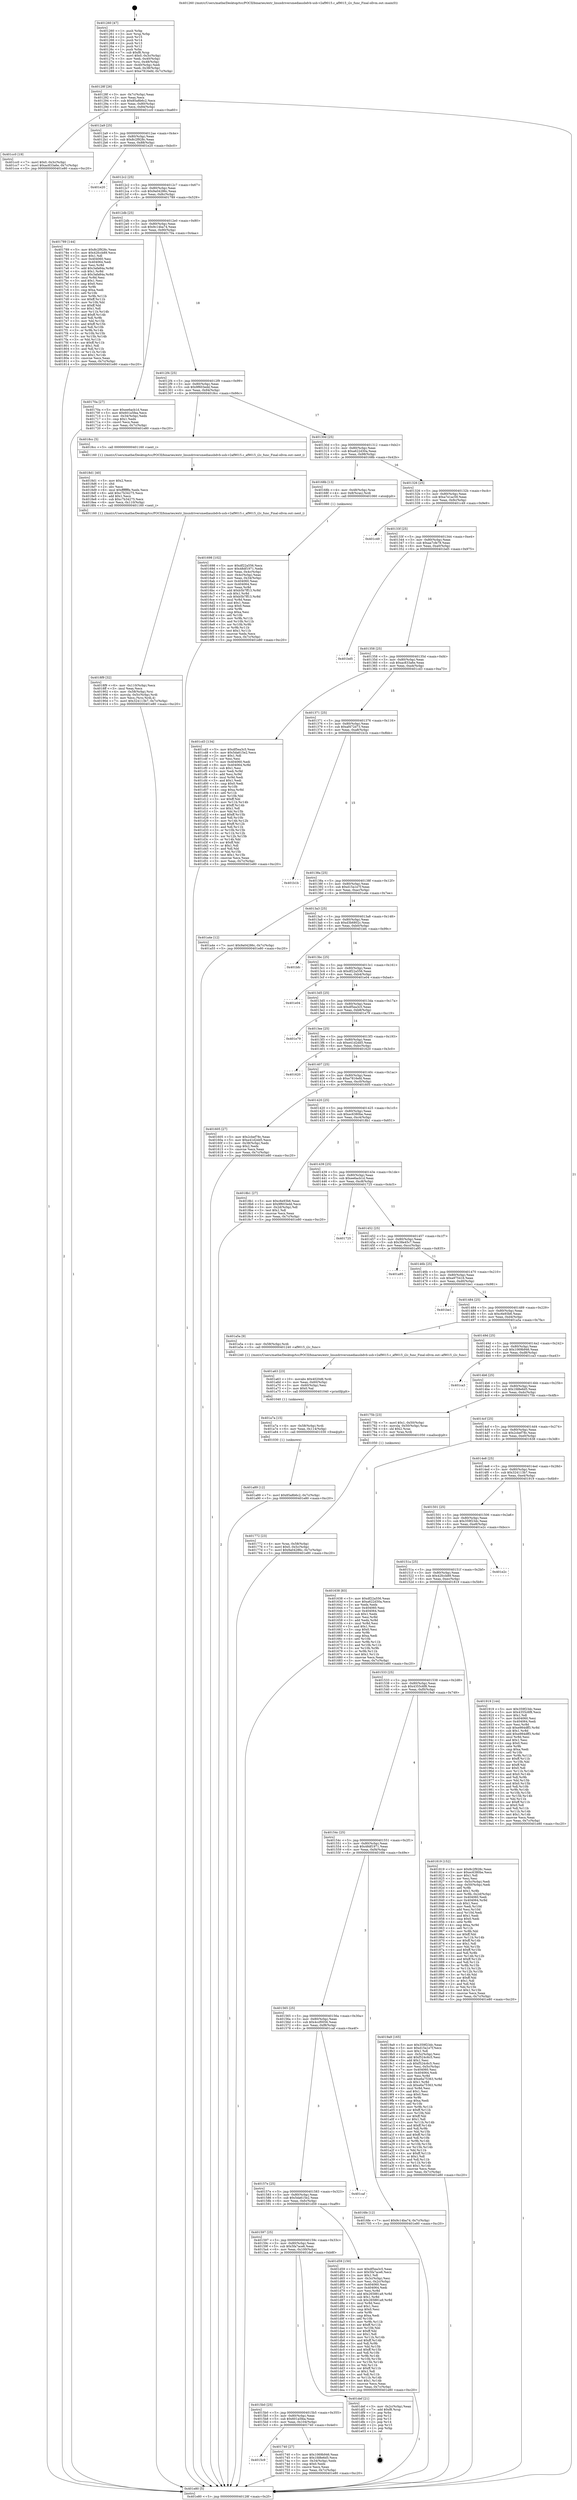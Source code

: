 digraph "0x401260" {
  label = "0x401260 (/mnt/c/Users/mathe/Desktop/tcc/POCII/binaries/extr_linuxdriversmediausbdvb-usb-v2af9015.c_af9015_i2c_func_Final-ollvm.out::main(0))"
  labelloc = "t"
  node[shape=record]

  Entry [label="",width=0.3,height=0.3,shape=circle,fillcolor=black,style=filled]
  "0x40128f" [label="{
     0x40128f [26]\l
     | [instrs]\l
     &nbsp;&nbsp;0x40128f \<+3\>: mov -0x7c(%rbp),%eax\l
     &nbsp;&nbsp;0x401292 \<+2\>: mov %eax,%ecx\l
     &nbsp;&nbsp;0x401294 \<+6\>: sub $0x85a8b6c2,%ecx\l
     &nbsp;&nbsp;0x40129a \<+3\>: mov %eax,-0x80(%rbp)\l
     &nbsp;&nbsp;0x40129d \<+6\>: mov %ecx,-0x84(%rbp)\l
     &nbsp;&nbsp;0x4012a3 \<+6\>: je 0000000000401cc0 \<main+0xa60\>\l
  }"]
  "0x401cc0" [label="{
     0x401cc0 [19]\l
     | [instrs]\l
     &nbsp;&nbsp;0x401cc0 \<+7\>: movl $0x0,-0x3c(%rbp)\l
     &nbsp;&nbsp;0x401cc7 \<+7\>: movl $0xac833a6e,-0x7c(%rbp)\l
     &nbsp;&nbsp;0x401cce \<+5\>: jmp 0000000000401e80 \<main+0xc20\>\l
  }"]
  "0x4012a9" [label="{
     0x4012a9 [25]\l
     | [instrs]\l
     &nbsp;&nbsp;0x4012a9 \<+5\>: jmp 00000000004012ae \<main+0x4e\>\l
     &nbsp;&nbsp;0x4012ae \<+3\>: mov -0x80(%rbp),%eax\l
     &nbsp;&nbsp;0x4012b1 \<+5\>: sub $0x8c2f928c,%eax\l
     &nbsp;&nbsp;0x4012b6 \<+6\>: mov %eax,-0x88(%rbp)\l
     &nbsp;&nbsp;0x4012bc \<+6\>: je 0000000000401e20 \<main+0xbc0\>\l
  }"]
  Exit [label="",width=0.3,height=0.3,shape=circle,fillcolor=black,style=filled,peripheries=2]
  "0x401e20" [label="{
     0x401e20\l
  }", style=dashed]
  "0x4012c2" [label="{
     0x4012c2 [25]\l
     | [instrs]\l
     &nbsp;&nbsp;0x4012c2 \<+5\>: jmp 00000000004012c7 \<main+0x67\>\l
     &nbsp;&nbsp;0x4012c7 \<+3\>: mov -0x80(%rbp),%eax\l
     &nbsp;&nbsp;0x4012ca \<+5\>: sub $0x9a04286c,%eax\l
     &nbsp;&nbsp;0x4012cf \<+6\>: mov %eax,-0x8c(%rbp)\l
     &nbsp;&nbsp;0x4012d5 \<+6\>: je 0000000000401789 \<main+0x529\>\l
  }"]
  "0x401a89" [label="{
     0x401a89 [12]\l
     | [instrs]\l
     &nbsp;&nbsp;0x401a89 \<+7\>: movl $0x85a8b6c2,-0x7c(%rbp)\l
     &nbsp;&nbsp;0x401a90 \<+5\>: jmp 0000000000401e80 \<main+0xc20\>\l
  }"]
  "0x401789" [label="{
     0x401789 [144]\l
     | [instrs]\l
     &nbsp;&nbsp;0x401789 \<+5\>: mov $0x8c2f928c,%eax\l
     &nbsp;&nbsp;0x40178e \<+5\>: mov $0x42fccb89,%ecx\l
     &nbsp;&nbsp;0x401793 \<+2\>: mov $0x1,%dl\l
     &nbsp;&nbsp;0x401795 \<+7\>: mov 0x404060,%esi\l
     &nbsp;&nbsp;0x40179c \<+7\>: mov 0x404064,%edi\l
     &nbsp;&nbsp;0x4017a3 \<+3\>: mov %esi,%r8d\l
     &nbsp;&nbsp;0x4017a6 \<+7\>: add $0x3afa84a,%r8d\l
     &nbsp;&nbsp;0x4017ad \<+4\>: sub $0x1,%r8d\l
     &nbsp;&nbsp;0x4017b1 \<+7\>: sub $0x3afa84a,%r8d\l
     &nbsp;&nbsp;0x4017b8 \<+4\>: imul %r8d,%esi\l
     &nbsp;&nbsp;0x4017bc \<+3\>: and $0x1,%esi\l
     &nbsp;&nbsp;0x4017bf \<+3\>: cmp $0x0,%esi\l
     &nbsp;&nbsp;0x4017c2 \<+4\>: sete %r9b\l
     &nbsp;&nbsp;0x4017c6 \<+3\>: cmp $0xa,%edi\l
     &nbsp;&nbsp;0x4017c9 \<+4\>: setl %r10b\l
     &nbsp;&nbsp;0x4017cd \<+3\>: mov %r9b,%r11b\l
     &nbsp;&nbsp;0x4017d0 \<+4\>: xor $0xff,%r11b\l
     &nbsp;&nbsp;0x4017d4 \<+3\>: mov %r10b,%bl\l
     &nbsp;&nbsp;0x4017d7 \<+3\>: xor $0xff,%bl\l
     &nbsp;&nbsp;0x4017da \<+3\>: xor $0x1,%dl\l
     &nbsp;&nbsp;0x4017dd \<+3\>: mov %r11b,%r14b\l
     &nbsp;&nbsp;0x4017e0 \<+4\>: and $0xff,%r14b\l
     &nbsp;&nbsp;0x4017e4 \<+3\>: and %dl,%r9b\l
     &nbsp;&nbsp;0x4017e7 \<+3\>: mov %bl,%r15b\l
     &nbsp;&nbsp;0x4017ea \<+4\>: and $0xff,%r15b\l
     &nbsp;&nbsp;0x4017ee \<+3\>: and %dl,%r10b\l
     &nbsp;&nbsp;0x4017f1 \<+3\>: or %r9b,%r14b\l
     &nbsp;&nbsp;0x4017f4 \<+3\>: or %r10b,%r15b\l
     &nbsp;&nbsp;0x4017f7 \<+3\>: xor %r15b,%r14b\l
     &nbsp;&nbsp;0x4017fa \<+3\>: or %bl,%r11b\l
     &nbsp;&nbsp;0x4017fd \<+4\>: xor $0xff,%r11b\l
     &nbsp;&nbsp;0x401801 \<+3\>: or $0x1,%dl\l
     &nbsp;&nbsp;0x401804 \<+3\>: and %dl,%r11b\l
     &nbsp;&nbsp;0x401807 \<+3\>: or %r11b,%r14b\l
     &nbsp;&nbsp;0x40180a \<+4\>: test $0x1,%r14b\l
     &nbsp;&nbsp;0x40180e \<+3\>: cmovne %ecx,%eax\l
     &nbsp;&nbsp;0x401811 \<+3\>: mov %eax,-0x7c(%rbp)\l
     &nbsp;&nbsp;0x401814 \<+5\>: jmp 0000000000401e80 \<main+0xc20\>\l
  }"]
  "0x4012db" [label="{
     0x4012db [25]\l
     | [instrs]\l
     &nbsp;&nbsp;0x4012db \<+5\>: jmp 00000000004012e0 \<main+0x80\>\l
     &nbsp;&nbsp;0x4012e0 \<+3\>: mov -0x80(%rbp),%eax\l
     &nbsp;&nbsp;0x4012e3 \<+5\>: sub $0x9c14ba74,%eax\l
     &nbsp;&nbsp;0x4012e8 \<+6\>: mov %eax,-0x90(%rbp)\l
     &nbsp;&nbsp;0x4012ee \<+6\>: je 000000000040170a \<main+0x4aa\>\l
  }"]
  "0x401a7a" [label="{
     0x401a7a [15]\l
     | [instrs]\l
     &nbsp;&nbsp;0x401a7a \<+4\>: mov -0x58(%rbp),%rdi\l
     &nbsp;&nbsp;0x401a7e \<+6\>: mov %eax,-0x114(%rbp)\l
     &nbsp;&nbsp;0x401a84 \<+5\>: call 0000000000401030 \<free@plt\>\l
     | [calls]\l
     &nbsp;&nbsp;0x401030 \{1\} (unknown)\l
  }"]
  "0x40170a" [label="{
     0x40170a [27]\l
     | [instrs]\l
     &nbsp;&nbsp;0x40170a \<+5\>: mov $0xee6acb1d,%eax\l
     &nbsp;&nbsp;0x40170f \<+5\>: mov $0x601a5fea,%ecx\l
     &nbsp;&nbsp;0x401714 \<+3\>: mov -0x34(%rbp),%edx\l
     &nbsp;&nbsp;0x401717 \<+3\>: cmp $0x1,%edx\l
     &nbsp;&nbsp;0x40171a \<+3\>: cmovl %ecx,%eax\l
     &nbsp;&nbsp;0x40171d \<+3\>: mov %eax,-0x7c(%rbp)\l
     &nbsp;&nbsp;0x401720 \<+5\>: jmp 0000000000401e80 \<main+0xc20\>\l
  }"]
  "0x4012f4" [label="{
     0x4012f4 [25]\l
     | [instrs]\l
     &nbsp;&nbsp;0x4012f4 \<+5\>: jmp 00000000004012f9 \<main+0x99\>\l
     &nbsp;&nbsp;0x4012f9 \<+3\>: mov -0x80(%rbp),%eax\l
     &nbsp;&nbsp;0x4012fc \<+5\>: sub $0x9f603edd,%eax\l
     &nbsp;&nbsp;0x401301 \<+6\>: mov %eax,-0x94(%rbp)\l
     &nbsp;&nbsp;0x401307 \<+6\>: je 00000000004018cc \<main+0x66c\>\l
  }"]
  "0x401a63" [label="{
     0x401a63 [23]\l
     | [instrs]\l
     &nbsp;&nbsp;0x401a63 \<+10\>: movabs $0x4020d6,%rdi\l
     &nbsp;&nbsp;0x401a6d \<+3\>: mov %eax,-0x60(%rbp)\l
     &nbsp;&nbsp;0x401a70 \<+3\>: mov -0x60(%rbp),%esi\l
     &nbsp;&nbsp;0x401a73 \<+2\>: mov $0x0,%al\l
     &nbsp;&nbsp;0x401a75 \<+5\>: call 0000000000401040 \<printf@plt\>\l
     | [calls]\l
     &nbsp;&nbsp;0x401040 \{1\} (unknown)\l
  }"]
  "0x4018cc" [label="{
     0x4018cc [5]\l
     | [instrs]\l
     &nbsp;&nbsp;0x4018cc \<+5\>: call 0000000000401160 \<next_i\>\l
     | [calls]\l
     &nbsp;&nbsp;0x401160 \{1\} (/mnt/c/Users/mathe/Desktop/tcc/POCII/binaries/extr_linuxdriversmediausbdvb-usb-v2af9015.c_af9015_i2c_func_Final-ollvm.out::next_i)\l
  }"]
  "0x40130d" [label="{
     0x40130d [25]\l
     | [instrs]\l
     &nbsp;&nbsp;0x40130d \<+5\>: jmp 0000000000401312 \<main+0xb2\>\l
     &nbsp;&nbsp;0x401312 \<+3\>: mov -0x80(%rbp),%eax\l
     &nbsp;&nbsp;0x401315 \<+5\>: sub $0xa622d30a,%eax\l
     &nbsp;&nbsp;0x40131a \<+6\>: mov %eax,-0x98(%rbp)\l
     &nbsp;&nbsp;0x401320 \<+6\>: je 000000000040168b \<main+0x42b\>\l
  }"]
  "0x4018f9" [label="{
     0x4018f9 [32]\l
     | [instrs]\l
     &nbsp;&nbsp;0x4018f9 \<+6\>: mov -0x110(%rbp),%ecx\l
     &nbsp;&nbsp;0x4018ff \<+3\>: imul %eax,%ecx\l
     &nbsp;&nbsp;0x401902 \<+4\>: mov -0x58(%rbp),%rsi\l
     &nbsp;&nbsp;0x401906 \<+4\>: movslq -0x5c(%rbp),%rdi\l
     &nbsp;&nbsp;0x40190a \<+3\>: mov %ecx,(%rsi,%rdi,4)\l
     &nbsp;&nbsp;0x40190d \<+7\>: movl $0x324113b7,-0x7c(%rbp)\l
     &nbsp;&nbsp;0x401914 \<+5\>: jmp 0000000000401e80 \<main+0xc20\>\l
  }"]
  "0x40168b" [label="{
     0x40168b [13]\l
     | [instrs]\l
     &nbsp;&nbsp;0x40168b \<+4\>: mov -0x48(%rbp),%rax\l
     &nbsp;&nbsp;0x40168f \<+4\>: mov 0x8(%rax),%rdi\l
     &nbsp;&nbsp;0x401693 \<+5\>: call 0000000000401060 \<atoi@plt\>\l
     | [calls]\l
     &nbsp;&nbsp;0x401060 \{1\} (unknown)\l
  }"]
  "0x401326" [label="{
     0x401326 [25]\l
     | [instrs]\l
     &nbsp;&nbsp;0x401326 \<+5\>: jmp 000000000040132b \<main+0xcb\>\l
     &nbsp;&nbsp;0x40132b \<+3\>: mov -0x80(%rbp),%eax\l
     &nbsp;&nbsp;0x40132e \<+5\>: sub $0xa7e1ac59,%eax\l
     &nbsp;&nbsp;0x401333 \<+6\>: mov %eax,-0x9c(%rbp)\l
     &nbsp;&nbsp;0x401339 \<+6\>: je 0000000000401c49 \<main+0x9e9\>\l
  }"]
  "0x4018d1" [label="{
     0x4018d1 [40]\l
     | [instrs]\l
     &nbsp;&nbsp;0x4018d1 \<+5\>: mov $0x2,%ecx\l
     &nbsp;&nbsp;0x4018d6 \<+1\>: cltd\l
     &nbsp;&nbsp;0x4018d7 \<+2\>: idiv %ecx\l
     &nbsp;&nbsp;0x4018d9 \<+6\>: imul $0xfffffffe,%edx,%ecx\l
     &nbsp;&nbsp;0x4018df \<+6\>: add $0xc7b34275,%ecx\l
     &nbsp;&nbsp;0x4018e5 \<+3\>: add $0x1,%ecx\l
     &nbsp;&nbsp;0x4018e8 \<+6\>: sub $0xc7b34275,%ecx\l
     &nbsp;&nbsp;0x4018ee \<+6\>: mov %ecx,-0x110(%rbp)\l
     &nbsp;&nbsp;0x4018f4 \<+5\>: call 0000000000401160 \<next_i\>\l
     | [calls]\l
     &nbsp;&nbsp;0x401160 \{1\} (/mnt/c/Users/mathe/Desktop/tcc/POCII/binaries/extr_linuxdriversmediausbdvb-usb-v2af9015.c_af9015_i2c_func_Final-ollvm.out::next_i)\l
  }"]
  "0x401c49" [label="{
     0x401c49\l
  }", style=dashed]
  "0x40133f" [label="{
     0x40133f [25]\l
     | [instrs]\l
     &nbsp;&nbsp;0x40133f \<+5\>: jmp 0000000000401344 \<main+0xe4\>\l
     &nbsp;&nbsp;0x401344 \<+3\>: mov -0x80(%rbp),%eax\l
     &nbsp;&nbsp;0x401347 \<+5\>: sub $0xaa7cfe78,%eax\l
     &nbsp;&nbsp;0x40134c \<+6\>: mov %eax,-0xa0(%rbp)\l
     &nbsp;&nbsp;0x401352 \<+6\>: je 0000000000401bd5 \<main+0x975\>\l
  }"]
  "0x401772" [label="{
     0x401772 [23]\l
     | [instrs]\l
     &nbsp;&nbsp;0x401772 \<+4\>: mov %rax,-0x58(%rbp)\l
     &nbsp;&nbsp;0x401776 \<+7\>: movl $0x0,-0x5c(%rbp)\l
     &nbsp;&nbsp;0x40177d \<+7\>: movl $0x9a04286c,-0x7c(%rbp)\l
     &nbsp;&nbsp;0x401784 \<+5\>: jmp 0000000000401e80 \<main+0xc20\>\l
  }"]
  "0x401bd5" [label="{
     0x401bd5\l
  }", style=dashed]
  "0x401358" [label="{
     0x401358 [25]\l
     | [instrs]\l
     &nbsp;&nbsp;0x401358 \<+5\>: jmp 000000000040135d \<main+0xfd\>\l
     &nbsp;&nbsp;0x40135d \<+3\>: mov -0x80(%rbp),%eax\l
     &nbsp;&nbsp;0x401360 \<+5\>: sub $0xac833a6e,%eax\l
     &nbsp;&nbsp;0x401365 \<+6\>: mov %eax,-0xa4(%rbp)\l
     &nbsp;&nbsp;0x40136b \<+6\>: je 0000000000401cd3 \<main+0xa73\>\l
  }"]
  "0x4015c9" [label="{
     0x4015c9\l
  }", style=dashed]
  "0x401cd3" [label="{
     0x401cd3 [134]\l
     | [instrs]\l
     &nbsp;&nbsp;0x401cd3 \<+5\>: mov $0xdf5ea3c5,%eax\l
     &nbsp;&nbsp;0x401cd8 \<+5\>: mov $0x5da615e2,%ecx\l
     &nbsp;&nbsp;0x401cdd \<+2\>: mov $0x1,%dl\l
     &nbsp;&nbsp;0x401cdf \<+2\>: xor %esi,%esi\l
     &nbsp;&nbsp;0x401ce1 \<+7\>: mov 0x404060,%edi\l
     &nbsp;&nbsp;0x401ce8 \<+8\>: mov 0x404064,%r8d\l
     &nbsp;&nbsp;0x401cf0 \<+3\>: sub $0x1,%esi\l
     &nbsp;&nbsp;0x401cf3 \<+3\>: mov %edi,%r9d\l
     &nbsp;&nbsp;0x401cf6 \<+3\>: add %esi,%r9d\l
     &nbsp;&nbsp;0x401cf9 \<+4\>: imul %r9d,%edi\l
     &nbsp;&nbsp;0x401cfd \<+3\>: and $0x1,%edi\l
     &nbsp;&nbsp;0x401d00 \<+3\>: cmp $0x0,%edi\l
     &nbsp;&nbsp;0x401d03 \<+4\>: sete %r10b\l
     &nbsp;&nbsp;0x401d07 \<+4\>: cmp $0xa,%r8d\l
     &nbsp;&nbsp;0x401d0b \<+4\>: setl %r11b\l
     &nbsp;&nbsp;0x401d0f \<+3\>: mov %r10b,%bl\l
     &nbsp;&nbsp;0x401d12 \<+3\>: xor $0xff,%bl\l
     &nbsp;&nbsp;0x401d15 \<+3\>: mov %r11b,%r14b\l
     &nbsp;&nbsp;0x401d18 \<+4\>: xor $0xff,%r14b\l
     &nbsp;&nbsp;0x401d1c \<+3\>: xor $0x1,%dl\l
     &nbsp;&nbsp;0x401d1f \<+3\>: mov %bl,%r15b\l
     &nbsp;&nbsp;0x401d22 \<+4\>: and $0xff,%r15b\l
     &nbsp;&nbsp;0x401d26 \<+3\>: and %dl,%r10b\l
     &nbsp;&nbsp;0x401d29 \<+3\>: mov %r14b,%r12b\l
     &nbsp;&nbsp;0x401d2c \<+4\>: and $0xff,%r12b\l
     &nbsp;&nbsp;0x401d30 \<+3\>: and %dl,%r11b\l
     &nbsp;&nbsp;0x401d33 \<+3\>: or %r10b,%r15b\l
     &nbsp;&nbsp;0x401d36 \<+3\>: or %r11b,%r12b\l
     &nbsp;&nbsp;0x401d39 \<+3\>: xor %r12b,%r15b\l
     &nbsp;&nbsp;0x401d3c \<+3\>: or %r14b,%bl\l
     &nbsp;&nbsp;0x401d3f \<+3\>: xor $0xff,%bl\l
     &nbsp;&nbsp;0x401d42 \<+3\>: or $0x1,%dl\l
     &nbsp;&nbsp;0x401d45 \<+2\>: and %dl,%bl\l
     &nbsp;&nbsp;0x401d47 \<+3\>: or %bl,%r15b\l
     &nbsp;&nbsp;0x401d4a \<+4\>: test $0x1,%r15b\l
     &nbsp;&nbsp;0x401d4e \<+3\>: cmovne %ecx,%eax\l
     &nbsp;&nbsp;0x401d51 \<+3\>: mov %eax,-0x7c(%rbp)\l
     &nbsp;&nbsp;0x401d54 \<+5\>: jmp 0000000000401e80 \<main+0xc20\>\l
  }"]
  "0x401371" [label="{
     0x401371 [25]\l
     | [instrs]\l
     &nbsp;&nbsp;0x401371 \<+5\>: jmp 0000000000401376 \<main+0x116\>\l
     &nbsp;&nbsp;0x401376 \<+3\>: mov -0x80(%rbp),%eax\l
     &nbsp;&nbsp;0x401379 \<+5\>: sub $0xaf472d73,%eax\l
     &nbsp;&nbsp;0x40137e \<+6\>: mov %eax,-0xa8(%rbp)\l
     &nbsp;&nbsp;0x401384 \<+6\>: je 0000000000401b1b \<main+0x8bb\>\l
  }"]
  "0x401740" [label="{
     0x401740 [27]\l
     | [instrs]\l
     &nbsp;&nbsp;0x401740 \<+5\>: mov $0x1069b946,%eax\l
     &nbsp;&nbsp;0x401745 \<+5\>: mov $0x1fd8e6d5,%ecx\l
     &nbsp;&nbsp;0x40174a \<+3\>: mov -0x34(%rbp),%edx\l
     &nbsp;&nbsp;0x40174d \<+3\>: cmp $0x0,%edx\l
     &nbsp;&nbsp;0x401750 \<+3\>: cmove %ecx,%eax\l
     &nbsp;&nbsp;0x401753 \<+3\>: mov %eax,-0x7c(%rbp)\l
     &nbsp;&nbsp;0x401756 \<+5\>: jmp 0000000000401e80 \<main+0xc20\>\l
  }"]
  "0x401b1b" [label="{
     0x401b1b\l
  }", style=dashed]
  "0x40138a" [label="{
     0x40138a [25]\l
     | [instrs]\l
     &nbsp;&nbsp;0x40138a \<+5\>: jmp 000000000040138f \<main+0x12f\>\l
     &nbsp;&nbsp;0x40138f \<+3\>: mov -0x80(%rbp),%eax\l
     &nbsp;&nbsp;0x401392 \<+5\>: sub $0xd15a1e7f,%eax\l
     &nbsp;&nbsp;0x401397 \<+6\>: mov %eax,-0xac(%rbp)\l
     &nbsp;&nbsp;0x40139d \<+6\>: je 0000000000401a4e \<main+0x7ee\>\l
  }"]
  "0x4015b0" [label="{
     0x4015b0 [25]\l
     | [instrs]\l
     &nbsp;&nbsp;0x4015b0 \<+5\>: jmp 00000000004015b5 \<main+0x355\>\l
     &nbsp;&nbsp;0x4015b5 \<+3\>: mov -0x80(%rbp),%eax\l
     &nbsp;&nbsp;0x4015b8 \<+5\>: sub $0x601a5fea,%eax\l
     &nbsp;&nbsp;0x4015bd \<+6\>: mov %eax,-0x104(%rbp)\l
     &nbsp;&nbsp;0x4015c3 \<+6\>: je 0000000000401740 \<main+0x4e0\>\l
  }"]
  "0x401a4e" [label="{
     0x401a4e [12]\l
     | [instrs]\l
     &nbsp;&nbsp;0x401a4e \<+7\>: movl $0x9a04286c,-0x7c(%rbp)\l
     &nbsp;&nbsp;0x401a55 \<+5\>: jmp 0000000000401e80 \<main+0xc20\>\l
  }"]
  "0x4013a3" [label="{
     0x4013a3 [25]\l
     | [instrs]\l
     &nbsp;&nbsp;0x4013a3 \<+5\>: jmp 00000000004013a8 \<main+0x148\>\l
     &nbsp;&nbsp;0x4013a8 \<+3\>: mov -0x80(%rbp),%eax\l
     &nbsp;&nbsp;0x4013ab \<+5\>: sub $0xd3b6802c,%eax\l
     &nbsp;&nbsp;0x4013b0 \<+6\>: mov %eax,-0xb0(%rbp)\l
     &nbsp;&nbsp;0x4013b6 \<+6\>: je 0000000000401bfc \<main+0x99c\>\l
  }"]
  "0x401def" [label="{
     0x401def [21]\l
     | [instrs]\l
     &nbsp;&nbsp;0x401def \<+3\>: mov -0x2c(%rbp),%eax\l
     &nbsp;&nbsp;0x401df2 \<+7\>: add $0xf8,%rsp\l
     &nbsp;&nbsp;0x401df9 \<+1\>: pop %rbx\l
     &nbsp;&nbsp;0x401dfa \<+2\>: pop %r12\l
     &nbsp;&nbsp;0x401dfc \<+2\>: pop %r13\l
     &nbsp;&nbsp;0x401dfe \<+2\>: pop %r14\l
     &nbsp;&nbsp;0x401e00 \<+2\>: pop %r15\l
     &nbsp;&nbsp;0x401e02 \<+1\>: pop %rbp\l
     &nbsp;&nbsp;0x401e03 \<+1\>: ret\l
  }"]
  "0x401bfc" [label="{
     0x401bfc\l
  }", style=dashed]
  "0x4013bc" [label="{
     0x4013bc [25]\l
     | [instrs]\l
     &nbsp;&nbsp;0x4013bc \<+5\>: jmp 00000000004013c1 \<main+0x161\>\l
     &nbsp;&nbsp;0x4013c1 \<+3\>: mov -0x80(%rbp),%eax\l
     &nbsp;&nbsp;0x4013c4 \<+5\>: sub $0xdf22a556,%eax\l
     &nbsp;&nbsp;0x4013c9 \<+6\>: mov %eax,-0xb4(%rbp)\l
     &nbsp;&nbsp;0x4013cf \<+6\>: je 0000000000401e04 \<main+0xba4\>\l
  }"]
  "0x401597" [label="{
     0x401597 [25]\l
     | [instrs]\l
     &nbsp;&nbsp;0x401597 \<+5\>: jmp 000000000040159c \<main+0x33c\>\l
     &nbsp;&nbsp;0x40159c \<+3\>: mov -0x80(%rbp),%eax\l
     &nbsp;&nbsp;0x40159f \<+5\>: sub $0x5fa7ace6,%eax\l
     &nbsp;&nbsp;0x4015a4 \<+6\>: mov %eax,-0x100(%rbp)\l
     &nbsp;&nbsp;0x4015aa \<+6\>: je 0000000000401def \<main+0xb8f\>\l
  }"]
  "0x401e04" [label="{
     0x401e04\l
  }", style=dashed]
  "0x4013d5" [label="{
     0x4013d5 [25]\l
     | [instrs]\l
     &nbsp;&nbsp;0x4013d5 \<+5\>: jmp 00000000004013da \<main+0x17a\>\l
     &nbsp;&nbsp;0x4013da \<+3\>: mov -0x80(%rbp),%eax\l
     &nbsp;&nbsp;0x4013dd \<+5\>: sub $0xdf5ea3c5,%eax\l
     &nbsp;&nbsp;0x4013e2 \<+6\>: mov %eax,-0xb8(%rbp)\l
     &nbsp;&nbsp;0x4013e8 \<+6\>: je 0000000000401e79 \<main+0xc19\>\l
  }"]
  "0x401d59" [label="{
     0x401d59 [150]\l
     | [instrs]\l
     &nbsp;&nbsp;0x401d59 \<+5\>: mov $0xdf5ea3c5,%eax\l
     &nbsp;&nbsp;0x401d5e \<+5\>: mov $0x5fa7ace6,%ecx\l
     &nbsp;&nbsp;0x401d63 \<+2\>: mov $0x1,%dl\l
     &nbsp;&nbsp;0x401d65 \<+3\>: mov -0x3c(%rbp),%esi\l
     &nbsp;&nbsp;0x401d68 \<+3\>: mov %esi,-0x2c(%rbp)\l
     &nbsp;&nbsp;0x401d6b \<+7\>: mov 0x404060,%esi\l
     &nbsp;&nbsp;0x401d72 \<+7\>: mov 0x404064,%edi\l
     &nbsp;&nbsp;0x401d79 \<+3\>: mov %esi,%r8d\l
     &nbsp;&nbsp;0x401d7c \<+7\>: add $0x265881a9,%r8d\l
     &nbsp;&nbsp;0x401d83 \<+4\>: sub $0x1,%r8d\l
     &nbsp;&nbsp;0x401d87 \<+7\>: sub $0x265881a9,%r8d\l
     &nbsp;&nbsp;0x401d8e \<+4\>: imul %r8d,%esi\l
     &nbsp;&nbsp;0x401d92 \<+3\>: and $0x1,%esi\l
     &nbsp;&nbsp;0x401d95 \<+3\>: cmp $0x0,%esi\l
     &nbsp;&nbsp;0x401d98 \<+4\>: sete %r9b\l
     &nbsp;&nbsp;0x401d9c \<+3\>: cmp $0xa,%edi\l
     &nbsp;&nbsp;0x401d9f \<+4\>: setl %r10b\l
     &nbsp;&nbsp;0x401da3 \<+3\>: mov %r9b,%r11b\l
     &nbsp;&nbsp;0x401da6 \<+4\>: xor $0xff,%r11b\l
     &nbsp;&nbsp;0x401daa \<+3\>: mov %r10b,%bl\l
     &nbsp;&nbsp;0x401dad \<+3\>: xor $0xff,%bl\l
     &nbsp;&nbsp;0x401db0 \<+3\>: xor $0x1,%dl\l
     &nbsp;&nbsp;0x401db3 \<+3\>: mov %r11b,%r14b\l
     &nbsp;&nbsp;0x401db6 \<+4\>: and $0xff,%r14b\l
     &nbsp;&nbsp;0x401dba \<+3\>: and %dl,%r9b\l
     &nbsp;&nbsp;0x401dbd \<+3\>: mov %bl,%r15b\l
     &nbsp;&nbsp;0x401dc0 \<+4\>: and $0xff,%r15b\l
     &nbsp;&nbsp;0x401dc4 \<+3\>: and %dl,%r10b\l
     &nbsp;&nbsp;0x401dc7 \<+3\>: or %r9b,%r14b\l
     &nbsp;&nbsp;0x401dca \<+3\>: or %r10b,%r15b\l
     &nbsp;&nbsp;0x401dcd \<+3\>: xor %r15b,%r14b\l
     &nbsp;&nbsp;0x401dd0 \<+3\>: or %bl,%r11b\l
     &nbsp;&nbsp;0x401dd3 \<+4\>: xor $0xff,%r11b\l
     &nbsp;&nbsp;0x401dd7 \<+3\>: or $0x1,%dl\l
     &nbsp;&nbsp;0x401dda \<+3\>: and %dl,%r11b\l
     &nbsp;&nbsp;0x401ddd \<+3\>: or %r11b,%r14b\l
     &nbsp;&nbsp;0x401de0 \<+4\>: test $0x1,%r14b\l
     &nbsp;&nbsp;0x401de4 \<+3\>: cmovne %ecx,%eax\l
     &nbsp;&nbsp;0x401de7 \<+3\>: mov %eax,-0x7c(%rbp)\l
     &nbsp;&nbsp;0x401dea \<+5\>: jmp 0000000000401e80 \<main+0xc20\>\l
  }"]
  "0x401e79" [label="{
     0x401e79\l
  }", style=dashed]
  "0x4013ee" [label="{
     0x4013ee [25]\l
     | [instrs]\l
     &nbsp;&nbsp;0x4013ee \<+5\>: jmp 00000000004013f3 \<main+0x193\>\l
     &nbsp;&nbsp;0x4013f3 \<+3\>: mov -0x80(%rbp),%eax\l
     &nbsp;&nbsp;0x4013f6 \<+5\>: sub $0xe41d2dd5,%eax\l
     &nbsp;&nbsp;0x4013fb \<+6\>: mov %eax,-0xbc(%rbp)\l
     &nbsp;&nbsp;0x401401 \<+6\>: je 0000000000401620 \<main+0x3c0\>\l
  }"]
  "0x40157e" [label="{
     0x40157e [25]\l
     | [instrs]\l
     &nbsp;&nbsp;0x40157e \<+5\>: jmp 0000000000401583 \<main+0x323\>\l
     &nbsp;&nbsp;0x401583 \<+3\>: mov -0x80(%rbp),%eax\l
     &nbsp;&nbsp;0x401586 \<+5\>: sub $0x5da615e2,%eax\l
     &nbsp;&nbsp;0x40158b \<+6\>: mov %eax,-0xfc(%rbp)\l
     &nbsp;&nbsp;0x401591 \<+6\>: je 0000000000401d59 \<main+0xaf9\>\l
  }"]
  "0x401620" [label="{
     0x401620\l
  }", style=dashed]
  "0x401407" [label="{
     0x401407 [25]\l
     | [instrs]\l
     &nbsp;&nbsp;0x401407 \<+5\>: jmp 000000000040140c \<main+0x1ac\>\l
     &nbsp;&nbsp;0x40140c \<+3\>: mov -0x80(%rbp),%eax\l
     &nbsp;&nbsp;0x40140f \<+5\>: sub $0xe7816efd,%eax\l
     &nbsp;&nbsp;0x401414 \<+6\>: mov %eax,-0xc0(%rbp)\l
     &nbsp;&nbsp;0x40141a \<+6\>: je 0000000000401605 \<main+0x3a5\>\l
  }"]
  "0x401caf" [label="{
     0x401caf\l
  }", style=dashed]
  "0x401605" [label="{
     0x401605 [27]\l
     | [instrs]\l
     &nbsp;&nbsp;0x401605 \<+5\>: mov $0x2cbef78c,%eax\l
     &nbsp;&nbsp;0x40160a \<+5\>: mov $0xe41d2dd5,%ecx\l
     &nbsp;&nbsp;0x40160f \<+3\>: mov -0x38(%rbp),%edx\l
     &nbsp;&nbsp;0x401612 \<+3\>: cmp $0x2,%edx\l
     &nbsp;&nbsp;0x401615 \<+3\>: cmovne %ecx,%eax\l
     &nbsp;&nbsp;0x401618 \<+3\>: mov %eax,-0x7c(%rbp)\l
     &nbsp;&nbsp;0x40161b \<+5\>: jmp 0000000000401e80 \<main+0xc20\>\l
  }"]
  "0x401420" [label="{
     0x401420 [25]\l
     | [instrs]\l
     &nbsp;&nbsp;0x401420 \<+5\>: jmp 0000000000401425 \<main+0x1c5\>\l
     &nbsp;&nbsp;0x401425 \<+3\>: mov -0x80(%rbp),%eax\l
     &nbsp;&nbsp;0x401428 \<+5\>: sub $0xec6380be,%eax\l
     &nbsp;&nbsp;0x40142d \<+6\>: mov %eax,-0xc4(%rbp)\l
     &nbsp;&nbsp;0x401433 \<+6\>: je 00000000004018b1 \<main+0x651\>\l
  }"]
  "0x401e80" [label="{
     0x401e80 [5]\l
     | [instrs]\l
     &nbsp;&nbsp;0x401e80 \<+5\>: jmp 000000000040128f \<main+0x2f\>\l
  }"]
  "0x401260" [label="{
     0x401260 [47]\l
     | [instrs]\l
     &nbsp;&nbsp;0x401260 \<+1\>: push %rbp\l
     &nbsp;&nbsp;0x401261 \<+3\>: mov %rsp,%rbp\l
     &nbsp;&nbsp;0x401264 \<+2\>: push %r15\l
     &nbsp;&nbsp;0x401266 \<+2\>: push %r14\l
     &nbsp;&nbsp;0x401268 \<+2\>: push %r13\l
     &nbsp;&nbsp;0x40126a \<+2\>: push %r12\l
     &nbsp;&nbsp;0x40126c \<+1\>: push %rbx\l
     &nbsp;&nbsp;0x40126d \<+7\>: sub $0xf8,%rsp\l
     &nbsp;&nbsp;0x401274 \<+7\>: movl $0x0,-0x3c(%rbp)\l
     &nbsp;&nbsp;0x40127b \<+3\>: mov %edi,-0x40(%rbp)\l
     &nbsp;&nbsp;0x40127e \<+4\>: mov %rsi,-0x48(%rbp)\l
     &nbsp;&nbsp;0x401282 \<+3\>: mov -0x40(%rbp),%edi\l
     &nbsp;&nbsp;0x401285 \<+3\>: mov %edi,-0x38(%rbp)\l
     &nbsp;&nbsp;0x401288 \<+7\>: movl $0xe7816efd,-0x7c(%rbp)\l
  }"]
  "0x401565" [label="{
     0x401565 [25]\l
     | [instrs]\l
     &nbsp;&nbsp;0x401565 \<+5\>: jmp 000000000040156a \<main+0x30a\>\l
     &nbsp;&nbsp;0x40156a \<+3\>: mov -0x80(%rbp),%eax\l
     &nbsp;&nbsp;0x40156d \<+5\>: sub $0x4ccf0056,%eax\l
     &nbsp;&nbsp;0x401572 \<+6\>: mov %eax,-0xf8(%rbp)\l
     &nbsp;&nbsp;0x401578 \<+6\>: je 0000000000401caf \<main+0xa4f\>\l
  }"]
  "0x4018b1" [label="{
     0x4018b1 [27]\l
     | [instrs]\l
     &nbsp;&nbsp;0x4018b1 \<+5\>: mov $0xc6e93b6,%eax\l
     &nbsp;&nbsp;0x4018b6 \<+5\>: mov $0x9f603edd,%ecx\l
     &nbsp;&nbsp;0x4018bb \<+3\>: mov -0x2d(%rbp),%dl\l
     &nbsp;&nbsp;0x4018be \<+3\>: test $0x1,%dl\l
     &nbsp;&nbsp;0x4018c1 \<+3\>: cmovne %ecx,%eax\l
     &nbsp;&nbsp;0x4018c4 \<+3\>: mov %eax,-0x7c(%rbp)\l
     &nbsp;&nbsp;0x4018c7 \<+5\>: jmp 0000000000401e80 \<main+0xc20\>\l
  }"]
  "0x401439" [label="{
     0x401439 [25]\l
     | [instrs]\l
     &nbsp;&nbsp;0x401439 \<+5\>: jmp 000000000040143e \<main+0x1de\>\l
     &nbsp;&nbsp;0x40143e \<+3\>: mov -0x80(%rbp),%eax\l
     &nbsp;&nbsp;0x401441 \<+5\>: sub $0xee6acb1d,%eax\l
     &nbsp;&nbsp;0x401446 \<+6\>: mov %eax,-0xc8(%rbp)\l
     &nbsp;&nbsp;0x40144c \<+6\>: je 0000000000401725 \<main+0x4c5\>\l
  }"]
  "0x4016fe" [label="{
     0x4016fe [12]\l
     | [instrs]\l
     &nbsp;&nbsp;0x4016fe \<+7\>: movl $0x9c14ba74,-0x7c(%rbp)\l
     &nbsp;&nbsp;0x401705 \<+5\>: jmp 0000000000401e80 \<main+0xc20\>\l
  }"]
  "0x401725" [label="{
     0x401725\l
  }", style=dashed]
  "0x401452" [label="{
     0x401452 [25]\l
     | [instrs]\l
     &nbsp;&nbsp;0x401452 \<+5\>: jmp 0000000000401457 \<main+0x1f7\>\l
     &nbsp;&nbsp;0x401457 \<+3\>: mov -0x80(%rbp),%eax\l
     &nbsp;&nbsp;0x40145a \<+5\>: sub $0x38e45c7,%eax\l
     &nbsp;&nbsp;0x40145f \<+6\>: mov %eax,-0xcc(%rbp)\l
     &nbsp;&nbsp;0x401465 \<+6\>: je 0000000000401a95 \<main+0x835\>\l
  }"]
  "0x40154c" [label="{
     0x40154c [25]\l
     | [instrs]\l
     &nbsp;&nbsp;0x40154c \<+5\>: jmp 0000000000401551 \<main+0x2f1\>\l
     &nbsp;&nbsp;0x401551 \<+3\>: mov -0x80(%rbp),%eax\l
     &nbsp;&nbsp;0x401554 \<+5\>: sub $0x48df1971,%eax\l
     &nbsp;&nbsp;0x401559 \<+6\>: mov %eax,-0xf4(%rbp)\l
     &nbsp;&nbsp;0x40155f \<+6\>: je 00000000004016fe \<main+0x49e\>\l
  }"]
  "0x401a95" [label="{
     0x401a95\l
  }", style=dashed]
  "0x40146b" [label="{
     0x40146b [25]\l
     | [instrs]\l
     &nbsp;&nbsp;0x40146b \<+5\>: jmp 0000000000401470 \<main+0x210\>\l
     &nbsp;&nbsp;0x401470 \<+3\>: mov -0x80(%rbp),%eax\l
     &nbsp;&nbsp;0x401473 \<+5\>: sub $0xa975416,%eax\l
     &nbsp;&nbsp;0x401478 \<+6\>: mov %eax,-0xd0(%rbp)\l
     &nbsp;&nbsp;0x40147e \<+6\>: je 0000000000401be1 \<main+0x981\>\l
  }"]
  "0x4019a9" [label="{
     0x4019a9 [165]\l
     | [instrs]\l
     &nbsp;&nbsp;0x4019a9 \<+5\>: mov $0x359f23dc,%eax\l
     &nbsp;&nbsp;0x4019ae \<+5\>: mov $0xd15a1e7f,%ecx\l
     &nbsp;&nbsp;0x4019b3 \<+2\>: mov $0x1,%dl\l
     &nbsp;&nbsp;0x4019b5 \<+3\>: mov -0x5c(%rbp),%esi\l
     &nbsp;&nbsp;0x4019b8 \<+6\>: add $0xf524c6c5,%esi\l
     &nbsp;&nbsp;0x4019be \<+3\>: add $0x1,%esi\l
     &nbsp;&nbsp;0x4019c1 \<+6\>: sub $0xf524c6c5,%esi\l
     &nbsp;&nbsp;0x4019c7 \<+3\>: mov %esi,-0x5c(%rbp)\l
     &nbsp;&nbsp;0x4019ca \<+7\>: mov 0x404060,%esi\l
     &nbsp;&nbsp;0x4019d1 \<+7\>: mov 0x404064,%edi\l
     &nbsp;&nbsp;0x4019d8 \<+3\>: mov %esi,%r8d\l
     &nbsp;&nbsp;0x4019db \<+7\>: add $0xe6a75363,%r8d\l
     &nbsp;&nbsp;0x4019e2 \<+4\>: sub $0x1,%r8d\l
     &nbsp;&nbsp;0x4019e6 \<+7\>: sub $0xe6a75363,%r8d\l
     &nbsp;&nbsp;0x4019ed \<+4\>: imul %r8d,%esi\l
     &nbsp;&nbsp;0x4019f1 \<+3\>: and $0x1,%esi\l
     &nbsp;&nbsp;0x4019f4 \<+3\>: cmp $0x0,%esi\l
     &nbsp;&nbsp;0x4019f7 \<+4\>: sete %r9b\l
     &nbsp;&nbsp;0x4019fb \<+3\>: cmp $0xa,%edi\l
     &nbsp;&nbsp;0x4019fe \<+4\>: setl %r10b\l
     &nbsp;&nbsp;0x401a02 \<+3\>: mov %r9b,%r11b\l
     &nbsp;&nbsp;0x401a05 \<+4\>: xor $0xff,%r11b\l
     &nbsp;&nbsp;0x401a09 \<+3\>: mov %r10b,%bl\l
     &nbsp;&nbsp;0x401a0c \<+3\>: xor $0xff,%bl\l
     &nbsp;&nbsp;0x401a0f \<+3\>: xor $0x1,%dl\l
     &nbsp;&nbsp;0x401a12 \<+3\>: mov %r11b,%r14b\l
     &nbsp;&nbsp;0x401a15 \<+4\>: and $0xff,%r14b\l
     &nbsp;&nbsp;0x401a19 \<+3\>: and %dl,%r9b\l
     &nbsp;&nbsp;0x401a1c \<+3\>: mov %bl,%r15b\l
     &nbsp;&nbsp;0x401a1f \<+4\>: and $0xff,%r15b\l
     &nbsp;&nbsp;0x401a23 \<+3\>: and %dl,%r10b\l
     &nbsp;&nbsp;0x401a26 \<+3\>: or %r9b,%r14b\l
     &nbsp;&nbsp;0x401a29 \<+3\>: or %r10b,%r15b\l
     &nbsp;&nbsp;0x401a2c \<+3\>: xor %r15b,%r14b\l
     &nbsp;&nbsp;0x401a2f \<+3\>: or %bl,%r11b\l
     &nbsp;&nbsp;0x401a32 \<+4\>: xor $0xff,%r11b\l
     &nbsp;&nbsp;0x401a36 \<+3\>: or $0x1,%dl\l
     &nbsp;&nbsp;0x401a39 \<+3\>: and %dl,%r11b\l
     &nbsp;&nbsp;0x401a3c \<+3\>: or %r11b,%r14b\l
     &nbsp;&nbsp;0x401a3f \<+4\>: test $0x1,%r14b\l
     &nbsp;&nbsp;0x401a43 \<+3\>: cmovne %ecx,%eax\l
     &nbsp;&nbsp;0x401a46 \<+3\>: mov %eax,-0x7c(%rbp)\l
     &nbsp;&nbsp;0x401a49 \<+5\>: jmp 0000000000401e80 \<main+0xc20\>\l
  }"]
  "0x401be1" [label="{
     0x401be1\l
  }", style=dashed]
  "0x401484" [label="{
     0x401484 [25]\l
     | [instrs]\l
     &nbsp;&nbsp;0x401484 \<+5\>: jmp 0000000000401489 \<main+0x229\>\l
     &nbsp;&nbsp;0x401489 \<+3\>: mov -0x80(%rbp),%eax\l
     &nbsp;&nbsp;0x40148c \<+5\>: sub $0xc6e93b6,%eax\l
     &nbsp;&nbsp;0x401491 \<+6\>: mov %eax,-0xd4(%rbp)\l
     &nbsp;&nbsp;0x401497 \<+6\>: je 0000000000401a5a \<main+0x7fa\>\l
  }"]
  "0x401533" [label="{
     0x401533 [25]\l
     | [instrs]\l
     &nbsp;&nbsp;0x401533 \<+5\>: jmp 0000000000401538 \<main+0x2d8\>\l
     &nbsp;&nbsp;0x401538 \<+3\>: mov -0x80(%rbp),%eax\l
     &nbsp;&nbsp;0x40153b \<+5\>: sub $0x4355c6f8,%eax\l
     &nbsp;&nbsp;0x401540 \<+6\>: mov %eax,-0xf0(%rbp)\l
     &nbsp;&nbsp;0x401546 \<+6\>: je 00000000004019a9 \<main+0x749\>\l
  }"]
  "0x401a5a" [label="{
     0x401a5a [9]\l
     | [instrs]\l
     &nbsp;&nbsp;0x401a5a \<+4\>: mov -0x58(%rbp),%rdi\l
     &nbsp;&nbsp;0x401a5e \<+5\>: call 0000000000401240 \<af9015_i2c_func\>\l
     | [calls]\l
     &nbsp;&nbsp;0x401240 \{1\} (/mnt/c/Users/mathe/Desktop/tcc/POCII/binaries/extr_linuxdriversmediausbdvb-usb-v2af9015.c_af9015_i2c_func_Final-ollvm.out::af9015_i2c_func)\l
  }"]
  "0x40149d" [label="{
     0x40149d [25]\l
     | [instrs]\l
     &nbsp;&nbsp;0x40149d \<+5\>: jmp 00000000004014a2 \<main+0x242\>\l
     &nbsp;&nbsp;0x4014a2 \<+3\>: mov -0x80(%rbp),%eax\l
     &nbsp;&nbsp;0x4014a5 \<+5\>: sub $0x1069b946,%eax\l
     &nbsp;&nbsp;0x4014aa \<+6\>: mov %eax,-0xd8(%rbp)\l
     &nbsp;&nbsp;0x4014b0 \<+6\>: je 0000000000401ca3 \<main+0xa43\>\l
  }"]
  "0x401819" [label="{
     0x401819 [152]\l
     | [instrs]\l
     &nbsp;&nbsp;0x401819 \<+5\>: mov $0x8c2f928c,%eax\l
     &nbsp;&nbsp;0x40181e \<+5\>: mov $0xec6380be,%ecx\l
     &nbsp;&nbsp;0x401823 \<+2\>: mov $0x1,%dl\l
     &nbsp;&nbsp;0x401825 \<+2\>: xor %esi,%esi\l
     &nbsp;&nbsp;0x401827 \<+3\>: mov -0x5c(%rbp),%edi\l
     &nbsp;&nbsp;0x40182a \<+3\>: cmp -0x50(%rbp),%edi\l
     &nbsp;&nbsp;0x40182d \<+4\>: setl %r8b\l
     &nbsp;&nbsp;0x401831 \<+4\>: and $0x1,%r8b\l
     &nbsp;&nbsp;0x401835 \<+4\>: mov %r8b,-0x2d(%rbp)\l
     &nbsp;&nbsp;0x401839 \<+7\>: mov 0x404060,%edi\l
     &nbsp;&nbsp;0x401840 \<+8\>: mov 0x404064,%r9d\l
     &nbsp;&nbsp;0x401848 \<+3\>: sub $0x1,%esi\l
     &nbsp;&nbsp;0x40184b \<+3\>: mov %edi,%r10d\l
     &nbsp;&nbsp;0x40184e \<+3\>: add %esi,%r10d\l
     &nbsp;&nbsp;0x401851 \<+4\>: imul %r10d,%edi\l
     &nbsp;&nbsp;0x401855 \<+3\>: and $0x1,%edi\l
     &nbsp;&nbsp;0x401858 \<+3\>: cmp $0x0,%edi\l
     &nbsp;&nbsp;0x40185b \<+4\>: sete %r8b\l
     &nbsp;&nbsp;0x40185f \<+4\>: cmp $0xa,%r9d\l
     &nbsp;&nbsp;0x401863 \<+4\>: setl %r11b\l
     &nbsp;&nbsp;0x401867 \<+3\>: mov %r8b,%bl\l
     &nbsp;&nbsp;0x40186a \<+3\>: xor $0xff,%bl\l
     &nbsp;&nbsp;0x40186d \<+3\>: mov %r11b,%r14b\l
     &nbsp;&nbsp;0x401870 \<+4\>: xor $0xff,%r14b\l
     &nbsp;&nbsp;0x401874 \<+3\>: xor $0x1,%dl\l
     &nbsp;&nbsp;0x401877 \<+3\>: mov %bl,%r15b\l
     &nbsp;&nbsp;0x40187a \<+4\>: and $0xff,%r15b\l
     &nbsp;&nbsp;0x40187e \<+3\>: and %dl,%r8b\l
     &nbsp;&nbsp;0x401881 \<+3\>: mov %r14b,%r12b\l
     &nbsp;&nbsp;0x401884 \<+4\>: and $0xff,%r12b\l
     &nbsp;&nbsp;0x401888 \<+3\>: and %dl,%r11b\l
     &nbsp;&nbsp;0x40188b \<+3\>: or %r8b,%r15b\l
     &nbsp;&nbsp;0x40188e \<+3\>: or %r11b,%r12b\l
     &nbsp;&nbsp;0x401891 \<+3\>: xor %r12b,%r15b\l
     &nbsp;&nbsp;0x401894 \<+3\>: or %r14b,%bl\l
     &nbsp;&nbsp;0x401897 \<+3\>: xor $0xff,%bl\l
     &nbsp;&nbsp;0x40189a \<+3\>: or $0x1,%dl\l
     &nbsp;&nbsp;0x40189d \<+2\>: and %dl,%bl\l
     &nbsp;&nbsp;0x40189f \<+3\>: or %bl,%r15b\l
     &nbsp;&nbsp;0x4018a2 \<+4\>: test $0x1,%r15b\l
     &nbsp;&nbsp;0x4018a6 \<+3\>: cmovne %ecx,%eax\l
     &nbsp;&nbsp;0x4018a9 \<+3\>: mov %eax,-0x7c(%rbp)\l
     &nbsp;&nbsp;0x4018ac \<+5\>: jmp 0000000000401e80 \<main+0xc20\>\l
  }"]
  "0x401ca3" [label="{
     0x401ca3\l
  }", style=dashed]
  "0x4014b6" [label="{
     0x4014b6 [25]\l
     | [instrs]\l
     &nbsp;&nbsp;0x4014b6 \<+5\>: jmp 00000000004014bb \<main+0x25b\>\l
     &nbsp;&nbsp;0x4014bb \<+3\>: mov -0x80(%rbp),%eax\l
     &nbsp;&nbsp;0x4014be \<+5\>: sub $0x1fd8e6d5,%eax\l
     &nbsp;&nbsp;0x4014c3 \<+6\>: mov %eax,-0xdc(%rbp)\l
     &nbsp;&nbsp;0x4014c9 \<+6\>: je 000000000040175b \<main+0x4fb\>\l
  }"]
  "0x40151a" [label="{
     0x40151a [25]\l
     | [instrs]\l
     &nbsp;&nbsp;0x40151a \<+5\>: jmp 000000000040151f \<main+0x2bf\>\l
     &nbsp;&nbsp;0x40151f \<+3\>: mov -0x80(%rbp),%eax\l
     &nbsp;&nbsp;0x401522 \<+5\>: sub $0x42fccb89,%eax\l
     &nbsp;&nbsp;0x401527 \<+6\>: mov %eax,-0xec(%rbp)\l
     &nbsp;&nbsp;0x40152d \<+6\>: je 0000000000401819 \<main+0x5b9\>\l
  }"]
  "0x40175b" [label="{
     0x40175b [23]\l
     | [instrs]\l
     &nbsp;&nbsp;0x40175b \<+7\>: movl $0x1,-0x50(%rbp)\l
     &nbsp;&nbsp;0x401762 \<+4\>: movslq -0x50(%rbp),%rax\l
     &nbsp;&nbsp;0x401766 \<+4\>: shl $0x2,%rax\l
     &nbsp;&nbsp;0x40176a \<+3\>: mov %rax,%rdi\l
     &nbsp;&nbsp;0x40176d \<+5\>: call 0000000000401050 \<malloc@plt\>\l
     | [calls]\l
     &nbsp;&nbsp;0x401050 \{1\} (unknown)\l
  }"]
  "0x4014cf" [label="{
     0x4014cf [25]\l
     | [instrs]\l
     &nbsp;&nbsp;0x4014cf \<+5\>: jmp 00000000004014d4 \<main+0x274\>\l
     &nbsp;&nbsp;0x4014d4 \<+3\>: mov -0x80(%rbp),%eax\l
     &nbsp;&nbsp;0x4014d7 \<+5\>: sub $0x2cbef78c,%eax\l
     &nbsp;&nbsp;0x4014dc \<+6\>: mov %eax,-0xe0(%rbp)\l
     &nbsp;&nbsp;0x4014e2 \<+6\>: je 0000000000401638 \<main+0x3d8\>\l
  }"]
  "0x401e2c" [label="{
     0x401e2c\l
  }", style=dashed]
  "0x401638" [label="{
     0x401638 [83]\l
     | [instrs]\l
     &nbsp;&nbsp;0x401638 \<+5\>: mov $0xdf22a556,%eax\l
     &nbsp;&nbsp;0x40163d \<+5\>: mov $0xa622d30a,%ecx\l
     &nbsp;&nbsp;0x401642 \<+2\>: xor %edx,%edx\l
     &nbsp;&nbsp;0x401644 \<+7\>: mov 0x404060,%esi\l
     &nbsp;&nbsp;0x40164b \<+7\>: mov 0x404064,%edi\l
     &nbsp;&nbsp;0x401652 \<+3\>: sub $0x1,%edx\l
     &nbsp;&nbsp;0x401655 \<+3\>: mov %esi,%r8d\l
     &nbsp;&nbsp;0x401658 \<+3\>: add %edx,%r8d\l
     &nbsp;&nbsp;0x40165b \<+4\>: imul %r8d,%esi\l
     &nbsp;&nbsp;0x40165f \<+3\>: and $0x1,%esi\l
     &nbsp;&nbsp;0x401662 \<+3\>: cmp $0x0,%esi\l
     &nbsp;&nbsp;0x401665 \<+4\>: sete %r9b\l
     &nbsp;&nbsp;0x401669 \<+3\>: cmp $0xa,%edi\l
     &nbsp;&nbsp;0x40166c \<+4\>: setl %r10b\l
     &nbsp;&nbsp;0x401670 \<+3\>: mov %r9b,%r11b\l
     &nbsp;&nbsp;0x401673 \<+3\>: and %r10b,%r11b\l
     &nbsp;&nbsp;0x401676 \<+3\>: xor %r10b,%r9b\l
     &nbsp;&nbsp;0x401679 \<+3\>: or %r9b,%r11b\l
     &nbsp;&nbsp;0x40167c \<+4\>: test $0x1,%r11b\l
     &nbsp;&nbsp;0x401680 \<+3\>: cmovne %ecx,%eax\l
     &nbsp;&nbsp;0x401683 \<+3\>: mov %eax,-0x7c(%rbp)\l
     &nbsp;&nbsp;0x401686 \<+5\>: jmp 0000000000401e80 \<main+0xc20\>\l
  }"]
  "0x4014e8" [label="{
     0x4014e8 [25]\l
     | [instrs]\l
     &nbsp;&nbsp;0x4014e8 \<+5\>: jmp 00000000004014ed \<main+0x28d\>\l
     &nbsp;&nbsp;0x4014ed \<+3\>: mov -0x80(%rbp),%eax\l
     &nbsp;&nbsp;0x4014f0 \<+5\>: sub $0x324113b7,%eax\l
     &nbsp;&nbsp;0x4014f5 \<+6\>: mov %eax,-0xe4(%rbp)\l
     &nbsp;&nbsp;0x4014fb \<+6\>: je 0000000000401919 \<main+0x6b9\>\l
  }"]
  "0x401698" [label="{
     0x401698 [102]\l
     | [instrs]\l
     &nbsp;&nbsp;0x401698 \<+5\>: mov $0xdf22a556,%ecx\l
     &nbsp;&nbsp;0x40169d \<+5\>: mov $0x48df1971,%edx\l
     &nbsp;&nbsp;0x4016a2 \<+3\>: mov %eax,-0x4c(%rbp)\l
     &nbsp;&nbsp;0x4016a5 \<+3\>: mov -0x4c(%rbp),%eax\l
     &nbsp;&nbsp;0x4016a8 \<+3\>: mov %eax,-0x34(%rbp)\l
     &nbsp;&nbsp;0x4016ab \<+7\>: mov 0x404060,%eax\l
     &nbsp;&nbsp;0x4016b2 \<+7\>: mov 0x404064,%esi\l
     &nbsp;&nbsp;0x4016b9 \<+3\>: mov %eax,%r8d\l
     &nbsp;&nbsp;0x4016bc \<+7\>: add $0xb5b7ff13,%r8d\l
     &nbsp;&nbsp;0x4016c3 \<+4\>: sub $0x1,%r8d\l
     &nbsp;&nbsp;0x4016c7 \<+7\>: sub $0xb5b7ff13,%r8d\l
     &nbsp;&nbsp;0x4016ce \<+4\>: imul %r8d,%eax\l
     &nbsp;&nbsp;0x4016d2 \<+3\>: and $0x1,%eax\l
     &nbsp;&nbsp;0x4016d5 \<+3\>: cmp $0x0,%eax\l
     &nbsp;&nbsp;0x4016d8 \<+4\>: sete %r9b\l
     &nbsp;&nbsp;0x4016dc \<+3\>: cmp $0xa,%esi\l
     &nbsp;&nbsp;0x4016df \<+4\>: setl %r10b\l
     &nbsp;&nbsp;0x4016e3 \<+3\>: mov %r9b,%r11b\l
     &nbsp;&nbsp;0x4016e6 \<+3\>: and %r10b,%r11b\l
     &nbsp;&nbsp;0x4016e9 \<+3\>: xor %r10b,%r9b\l
     &nbsp;&nbsp;0x4016ec \<+3\>: or %r9b,%r11b\l
     &nbsp;&nbsp;0x4016ef \<+4\>: test $0x1,%r11b\l
     &nbsp;&nbsp;0x4016f3 \<+3\>: cmovne %edx,%ecx\l
     &nbsp;&nbsp;0x4016f6 \<+3\>: mov %ecx,-0x7c(%rbp)\l
     &nbsp;&nbsp;0x4016f9 \<+5\>: jmp 0000000000401e80 \<main+0xc20\>\l
  }"]
  "0x401501" [label="{
     0x401501 [25]\l
     | [instrs]\l
     &nbsp;&nbsp;0x401501 \<+5\>: jmp 0000000000401506 \<main+0x2a6\>\l
     &nbsp;&nbsp;0x401506 \<+3\>: mov -0x80(%rbp),%eax\l
     &nbsp;&nbsp;0x401509 \<+5\>: sub $0x359f23dc,%eax\l
     &nbsp;&nbsp;0x40150e \<+6\>: mov %eax,-0xe8(%rbp)\l
     &nbsp;&nbsp;0x401514 \<+6\>: je 0000000000401e2c \<main+0xbcc\>\l
  }"]
  "0x401919" [label="{
     0x401919 [144]\l
     | [instrs]\l
     &nbsp;&nbsp;0x401919 \<+5\>: mov $0x359f23dc,%eax\l
     &nbsp;&nbsp;0x40191e \<+5\>: mov $0x4355c6f8,%ecx\l
     &nbsp;&nbsp;0x401923 \<+2\>: mov $0x1,%dl\l
     &nbsp;&nbsp;0x401925 \<+7\>: mov 0x404060,%esi\l
     &nbsp;&nbsp;0x40192c \<+7\>: mov 0x404064,%edi\l
     &nbsp;&nbsp;0x401933 \<+3\>: mov %esi,%r8d\l
     &nbsp;&nbsp;0x401936 \<+7\>: sub $0xe984dff3,%r8d\l
     &nbsp;&nbsp;0x40193d \<+4\>: sub $0x1,%r8d\l
     &nbsp;&nbsp;0x401941 \<+7\>: add $0xe984dff3,%r8d\l
     &nbsp;&nbsp;0x401948 \<+4\>: imul %r8d,%esi\l
     &nbsp;&nbsp;0x40194c \<+3\>: and $0x1,%esi\l
     &nbsp;&nbsp;0x40194f \<+3\>: cmp $0x0,%esi\l
     &nbsp;&nbsp;0x401952 \<+4\>: sete %r9b\l
     &nbsp;&nbsp;0x401956 \<+3\>: cmp $0xa,%edi\l
     &nbsp;&nbsp;0x401959 \<+4\>: setl %r10b\l
     &nbsp;&nbsp;0x40195d \<+3\>: mov %r9b,%r11b\l
     &nbsp;&nbsp;0x401960 \<+4\>: xor $0xff,%r11b\l
     &nbsp;&nbsp;0x401964 \<+3\>: mov %r10b,%bl\l
     &nbsp;&nbsp;0x401967 \<+3\>: xor $0xff,%bl\l
     &nbsp;&nbsp;0x40196a \<+3\>: xor $0x0,%dl\l
     &nbsp;&nbsp;0x40196d \<+3\>: mov %r11b,%r14b\l
     &nbsp;&nbsp;0x401970 \<+4\>: and $0x0,%r14b\l
     &nbsp;&nbsp;0x401974 \<+3\>: and %dl,%r9b\l
     &nbsp;&nbsp;0x401977 \<+3\>: mov %bl,%r15b\l
     &nbsp;&nbsp;0x40197a \<+4\>: and $0x0,%r15b\l
     &nbsp;&nbsp;0x40197e \<+3\>: and %dl,%r10b\l
     &nbsp;&nbsp;0x401981 \<+3\>: or %r9b,%r14b\l
     &nbsp;&nbsp;0x401984 \<+3\>: or %r10b,%r15b\l
     &nbsp;&nbsp;0x401987 \<+3\>: xor %r15b,%r14b\l
     &nbsp;&nbsp;0x40198a \<+3\>: or %bl,%r11b\l
     &nbsp;&nbsp;0x40198d \<+4\>: xor $0xff,%r11b\l
     &nbsp;&nbsp;0x401991 \<+3\>: or $0x0,%dl\l
     &nbsp;&nbsp;0x401994 \<+3\>: and %dl,%r11b\l
     &nbsp;&nbsp;0x401997 \<+3\>: or %r11b,%r14b\l
     &nbsp;&nbsp;0x40199a \<+4\>: test $0x1,%r14b\l
     &nbsp;&nbsp;0x40199e \<+3\>: cmovne %ecx,%eax\l
     &nbsp;&nbsp;0x4019a1 \<+3\>: mov %eax,-0x7c(%rbp)\l
     &nbsp;&nbsp;0x4019a4 \<+5\>: jmp 0000000000401e80 \<main+0xc20\>\l
  }"]
  Entry -> "0x401260" [label=" 1"]
  "0x40128f" -> "0x401cc0" [label=" 1"]
  "0x40128f" -> "0x4012a9" [label=" 21"]
  "0x401def" -> Exit [label=" 1"]
  "0x4012a9" -> "0x401e20" [label=" 0"]
  "0x4012a9" -> "0x4012c2" [label=" 21"]
  "0x401d59" -> "0x401e80" [label=" 1"]
  "0x4012c2" -> "0x401789" [label=" 2"]
  "0x4012c2" -> "0x4012db" [label=" 19"]
  "0x401cd3" -> "0x401e80" [label=" 1"]
  "0x4012db" -> "0x40170a" [label=" 1"]
  "0x4012db" -> "0x4012f4" [label=" 18"]
  "0x401cc0" -> "0x401e80" [label=" 1"]
  "0x4012f4" -> "0x4018cc" [label=" 1"]
  "0x4012f4" -> "0x40130d" [label=" 17"]
  "0x401a89" -> "0x401e80" [label=" 1"]
  "0x40130d" -> "0x40168b" [label=" 1"]
  "0x40130d" -> "0x401326" [label=" 16"]
  "0x401a7a" -> "0x401a89" [label=" 1"]
  "0x401326" -> "0x401c49" [label=" 0"]
  "0x401326" -> "0x40133f" [label=" 16"]
  "0x401a63" -> "0x401a7a" [label=" 1"]
  "0x40133f" -> "0x401bd5" [label=" 0"]
  "0x40133f" -> "0x401358" [label=" 16"]
  "0x401a5a" -> "0x401a63" [label=" 1"]
  "0x401358" -> "0x401cd3" [label=" 1"]
  "0x401358" -> "0x401371" [label=" 15"]
  "0x401a4e" -> "0x401e80" [label=" 1"]
  "0x401371" -> "0x401b1b" [label=" 0"]
  "0x401371" -> "0x40138a" [label=" 15"]
  "0x4019a9" -> "0x401e80" [label=" 1"]
  "0x40138a" -> "0x401a4e" [label=" 1"]
  "0x40138a" -> "0x4013a3" [label=" 14"]
  "0x4018f9" -> "0x401e80" [label=" 1"]
  "0x4013a3" -> "0x401bfc" [label=" 0"]
  "0x4013a3" -> "0x4013bc" [label=" 14"]
  "0x4018d1" -> "0x4018f9" [label=" 1"]
  "0x4013bc" -> "0x401e04" [label=" 0"]
  "0x4013bc" -> "0x4013d5" [label=" 14"]
  "0x4018b1" -> "0x401e80" [label=" 2"]
  "0x4013d5" -> "0x401e79" [label=" 0"]
  "0x4013d5" -> "0x4013ee" [label=" 14"]
  "0x401819" -> "0x401e80" [label=" 2"]
  "0x4013ee" -> "0x401620" [label=" 0"]
  "0x4013ee" -> "0x401407" [label=" 14"]
  "0x401772" -> "0x401e80" [label=" 1"]
  "0x401407" -> "0x401605" [label=" 1"]
  "0x401407" -> "0x401420" [label=" 13"]
  "0x401605" -> "0x401e80" [label=" 1"]
  "0x401260" -> "0x40128f" [label=" 1"]
  "0x401e80" -> "0x40128f" [label=" 21"]
  "0x40175b" -> "0x401772" [label=" 1"]
  "0x401420" -> "0x4018b1" [label=" 2"]
  "0x401420" -> "0x401439" [label=" 11"]
  "0x4015b0" -> "0x4015c9" [label=" 0"]
  "0x401439" -> "0x401725" [label=" 0"]
  "0x401439" -> "0x401452" [label=" 11"]
  "0x4015b0" -> "0x401740" [label=" 1"]
  "0x401452" -> "0x401a95" [label=" 0"]
  "0x401452" -> "0x40146b" [label=" 11"]
  "0x401597" -> "0x4015b0" [label=" 1"]
  "0x40146b" -> "0x401be1" [label=" 0"]
  "0x40146b" -> "0x401484" [label=" 11"]
  "0x401597" -> "0x401def" [label=" 1"]
  "0x401484" -> "0x401a5a" [label=" 1"]
  "0x401484" -> "0x40149d" [label=" 10"]
  "0x40157e" -> "0x401597" [label=" 2"]
  "0x40149d" -> "0x401ca3" [label=" 0"]
  "0x40149d" -> "0x4014b6" [label=" 10"]
  "0x40157e" -> "0x401d59" [label=" 1"]
  "0x4014b6" -> "0x40175b" [label=" 1"]
  "0x4014b6" -> "0x4014cf" [label=" 9"]
  "0x401565" -> "0x40157e" [label=" 3"]
  "0x4014cf" -> "0x401638" [label=" 1"]
  "0x4014cf" -> "0x4014e8" [label=" 8"]
  "0x401638" -> "0x401e80" [label=" 1"]
  "0x40168b" -> "0x401698" [label=" 1"]
  "0x401698" -> "0x401e80" [label=" 1"]
  "0x401565" -> "0x401caf" [label=" 0"]
  "0x4014e8" -> "0x401919" [label=" 1"]
  "0x4014e8" -> "0x401501" [label=" 7"]
  "0x401740" -> "0x401e80" [label=" 1"]
  "0x401501" -> "0x401e2c" [label=" 0"]
  "0x401501" -> "0x40151a" [label=" 7"]
  "0x401789" -> "0x401e80" [label=" 2"]
  "0x40151a" -> "0x401819" [label=" 2"]
  "0x40151a" -> "0x401533" [label=" 5"]
  "0x4018cc" -> "0x4018d1" [label=" 1"]
  "0x401533" -> "0x4019a9" [label=" 1"]
  "0x401533" -> "0x40154c" [label=" 4"]
  "0x401919" -> "0x401e80" [label=" 1"]
  "0x40154c" -> "0x4016fe" [label=" 1"]
  "0x40154c" -> "0x401565" [label=" 3"]
  "0x4016fe" -> "0x401e80" [label=" 1"]
  "0x40170a" -> "0x401e80" [label=" 1"]
}
